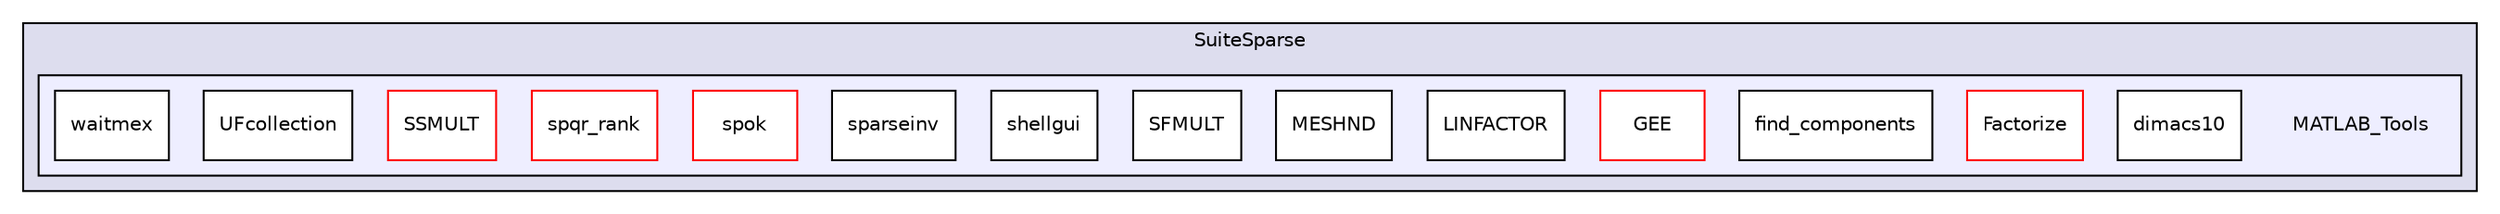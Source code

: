 digraph "libs/SuiteSparse/MATLAB_Tools" {
  compound=true
  node [ fontsize="10", fontname="Helvetica"];
  edge [ labelfontsize="10", labelfontname="Helvetica"];
  subgraph clusterdir_bb3805179b22f9bf6cb2257a07012dea {
    graph [ bgcolor="#ddddee", pencolor="black", label="SuiteSparse" fontname="Helvetica", fontsize="10", URL="dir_bb3805179b22f9bf6cb2257a07012dea.html"]
  subgraph clusterdir_0e1e4a5b9440aa22d8a417c9c4950190 {
    graph [ bgcolor="#eeeeff", pencolor="black", label="" URL="dir_0e1e4a5b9440aa22d8a417c9c4950190.html"];
    dir_0e1e4a5b9440aa22d8a417c9c4950190 [shape=plaintext label="MATLAB_Tools"];
    dir_6e5d59ee9c68d03b34e6a20647d7386c [shape=box label="dimacs10" color="black" fillcolor="white" style="filled" URL="dir_6e5d59ee9c68d03b34e6a20647d7386c.html"];
    dir_c8c34b253560c3665ae616c32621bb7f [shape=box label="Factorize" color="red" fillcolor="white" style="filled" URL="dir_c8c34b253560c3665ae616c32621bb7f.html"];
    dir_02924baea440a7a406f40fdfd99a32f6 [shape=box label="find_components" color="black" fillcolor="white" style="filled" URL="dir_02924baea440a7a406f40fdfd99a32f6.html"];
    dir_03ee6ec1abab33cff1859ac911280b95 [shape=box label="GEE" color="red" fillcolor="white" style="filled" URL="dir_03ee6ec1abab33cff1859ac911280b95.html"];
    dir_31e977e713c565fe7a307b8fc3cfce64 [shape=box label="LINFACTOR" color="black" fillcolor="white" style="filled" URL="dir_31e977e713c565fe7a307b8fc3cfce64.html"];
    dir_4ff8ba58e955b631e0336d2d190b3df5 [shape=box label="MESHND" color="black" fillcolor="white" style="filled" URL="dir_4ff8ba58e955b631e0336d2d190b3df5.html"];
    dir_a1f41146cdcfe143de055cc16c2005c7 [shape=box label="SFMULT" color="black" fillcolor="white" style="filled" URL="dir_a1f41146cdcfe143de055cc16c2005c7.html"];
    dir_06aee354fcccb6fd35e72e8aad78e4a0 [shape=box label="shellgui" color="black" fillcolor="white" style="filled" URL="dir_06aee354fcccb6fd35e72e8aad78e4a0.html"];
    dir_cfd786c1dc1eea7cd3b3f3e258c0418b [shape=box label="sparseinv" color="black" fillcolor="white" style="filled" URL="dir_cfd786c1dc1eea7cd3b3f3e258c0418b.html"];
    dir_b780083899021673515b250102c64b49 [shape=box label="spok" color="red" fillcolor="white" style="filled" URL="dir_b780083899021673515b250102c64b49.html"];
    dir_c6115b1cc9f745c60d4f7c6de5993a0e [shape=box label="spqr_rank" color="red" fillcolor="white" style="filled" URL="dir_c6115b1cc9f745c60d4f7c6de5993a0e.html"];
    dir_3a7e3c2bd0a14159a8e8f0aa913b582e [shape=box label="SSMULT" color="red" fillcolor="white" style="filled" URL="dir_3a7e3c2bd0a14159a8e8f0aa913b582e.html"];
    dir_9c1eb9359edf05960131073c587826fa [shape=box label="UFcollection" color="black" fillcolor="white" style="filled" URL="dir_9c1eb9359edf05960131073c587826fa.html"];
    dir_335ea186b2a1d83ced9b936d38e97788 [shape=box label="waitmex" color="black" fillcolor="white" style="filled" URL="dir_335ea186b2a1d83ced9b936d38e97788.html"];
  }
  }
}
